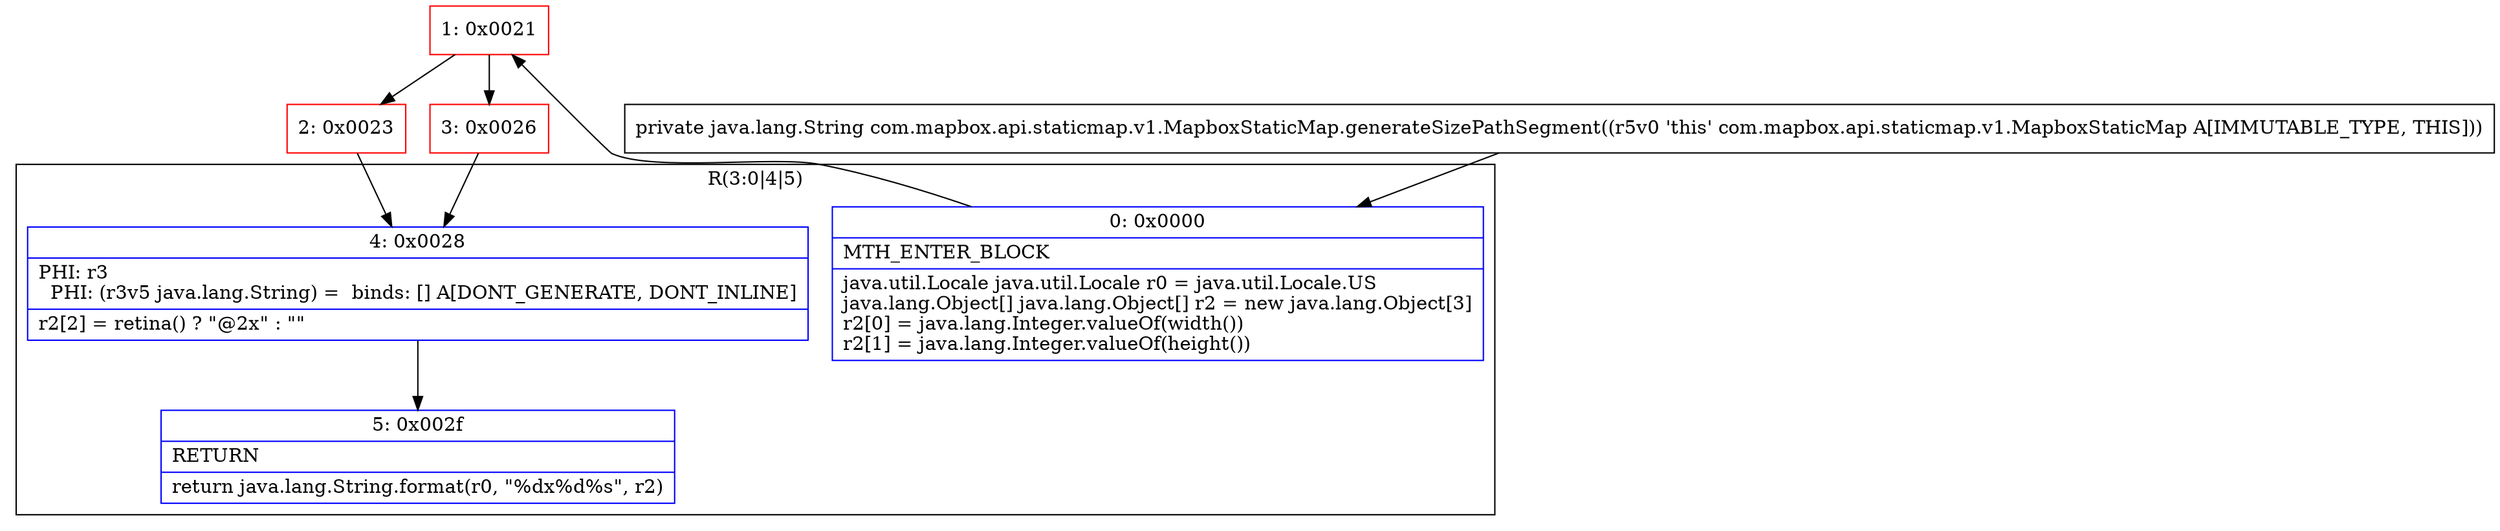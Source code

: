 digraph "CFG forcom.mapbox.api.staticmap.v1.MapboxStaticMap.generateSizePathSegment()Ljava\/lang\/String;" {
subgraph cluster_Region_1309022713 {
label = "R(3:0|4|5)";
node [shape=record,color=blue];
Node_0 [shape=record,label="{0\:\ 0x0000|MTH_ENTER_BLOCK\l|java.util.Locale java.util.Locale r0 = java.util.Locale.US\ljava.lang.Object[] java.lang.Object[] r2 = new java.lang.Object[3]\lr2[0] = java.lang.Integer.valueOf(width())\lr2[1] = java.lang.Integer.valueOf(height())\l}"];
Node_4 [shape=record,label="{4\:\ 0x0028|PHI: r3 \l  PHI: (r3v5 java.lang.String) =  binds: [] A[DONT_GENERATE, DONT_INLINE]\l|r2[2] = retina() ? \"@2x\" : \"\"\l}"];
Node_5 [shape=record,label="{5\:\ 0x002f|RETURN\l|return java.lang.String.format(r0, \"%dx%d%s\", r2)\l}"];
}
Node_1 [shape=record,color=red,label="{1\:\ 0x0021}"];
Node_2 [shape=record,color=red,label="{2\:\ 0x0023}"];
Node_3 [shape=record,color=red,label="{3\:\ 0x0026}"];
MethodNode[shape=record,label="{private java.lang.String com.mapbox.api.staticmap.v1.MapboxStaticMap.generateSizePathSegment((r5v0 'this' com.mapbox.api.staticmap.v1.MapboxStaticMap A[IMMUTABLE_TYPE, THIS])) }"];
MethodNode -> Node_0;
Node_0 -> Node_1;
Node_4 -> Node_5;
Node_1 -> Node_2;
Node_1 -> Node_3;
Node_2 -> Node_4;
Node_3 -> Node_4;
}

